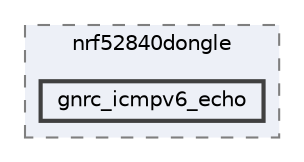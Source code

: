 digraph "/home/mj/Desktop/IoT-Chat-Digitalization/Dongle/gnrc_border_router/bin/nrf52840dongle/gnrc_icmpv6_echo"
{
 // LATEX_PDF_SIZE
  bgcolor="transparent";
  edge [fontname=Helvetica,fontsize=10,labelfontname=Helvetica,labelfontsize=10];
  node [fontname=Helvetica,fontsize=10,shape=box,height=0.2,width=0.4];
  compound=true
  subgraph clusterdir_9941f7556d96a0e17fefe82cd217bc3a {
    graph [ bgcolor="#edf0f7", pencolor="grey50", label="nrf52840dongle", fontname=Helvetica,fontsize=10 style="filled,dashed", URL="dir_9941f7556d96a0e17fefe82cd217bc3a.html",tooltip=""]
  dir_c8058b36a905d69544f76b9fdd8b1ee6 [label="gnrc_icmpv6_echo", fillcolor="#edf0f7", color="grey25", style="filled,bold", URL="dir_c8058b36a905d69544f76b9fdd8b1ee6.html",tooltip=""];
  }
}
